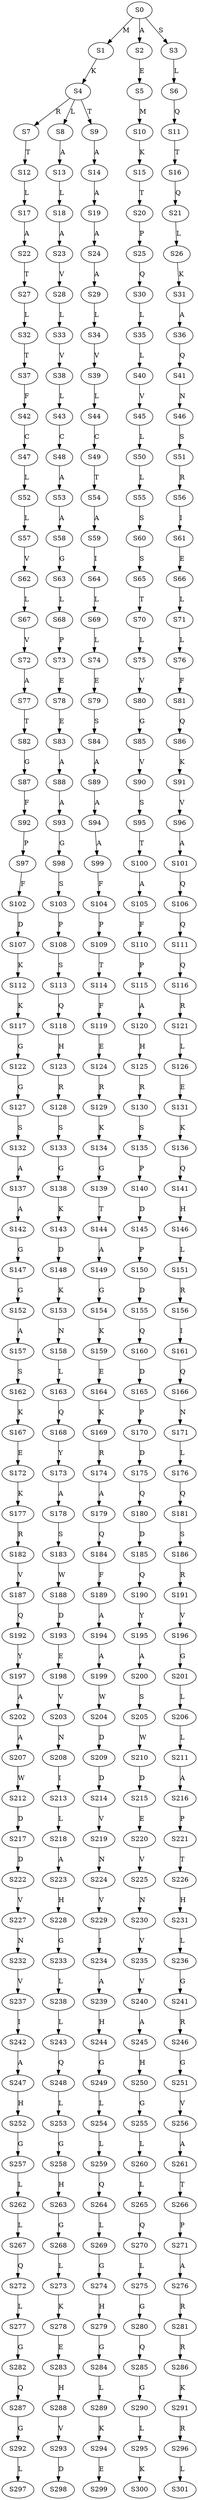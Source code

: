 strict digraph  {
	S0 -> S1 [ label = M ];
	S0 -> S2 [ label = A ];
	S0 -> S3 [ label = S ];
	S1 -> S4 [ label = K ];
	S2 -> S5 [ label = E ];
	S3 -> S6 [ label = L ];
	S4 -> S7 [ label = R ];
	S4 -> S8 [ label = L ];
	S4 -> S9 [ label = T ];
	S5 -> S10 [ label = M ];
	S6 -> S11 [ label = Q ];
	S7 -> S12 [ label = T ];
	S8 -> S13 [ label = A ];
	S9 -> S14 [ label = A ];
	S10 -> S15 [ label = K ];
	S11 -> S16 [ label = T ];
	S12 -> S17 [ label = L ];
	S13 -> S18 [ label = L ];
	S14 -> S19 [ label = A ];
	S15 -> S20 [ label = T ];
	S16 -> S21 [ label = Q ];
	S17 -> S22 [ label = A ];
	S18 -> S23 [ label = A ];
	S19 -> S24 [ label = A ];
	S20 -> S25 [ label = P ];
	S21 -> S26 [ label = L ];
	S22 -> S27 [ label = T ];
	S23 -> S28 [ label = V ];
	S24 -> S29 [ label = A ];
	S25 -> S30 [ label = Q ];
	S26 -> S31 [ label = K ];
	S27 -> S32 [ label = L ];
	S28 -> S33 [ label = L ];
	S29 -> S34 [ label = L ];
	S30 -> S35 [ label = L ];
	S31 -> S36 [ label = A ];
	S32 -> S37 [ label = T ];
	S33 -> S38 [ label = V ];
	S34 -> S39 [ label = V ];
	S35 -> S40 [ label = L ];
	S36 -> S41 [ label = Q ];
	S37 -> S42 [ label = F ];
	S38 -> S43 [ label = L ];
	S39 -> S44 [ label = L ];
	S40 -> S45 [ label = V ];
	S41 -> S46 [ label = N ];
	S42 -> S47 [ label = C ];
	S43 -> S48 [ label = C ];
	S44 -> S49 [ label = C ];
	S45 -> S50 [ label = L ];
	S46 -> S51 [ label = S ];
	S47 -> S52 [ label = L ];
	S48 -> S53 [ label = A ];
	S49 -> S54 [ label = T ];
	S50 -> S55 [ label = L ];
	S51 -> S56 [ label = R ];
	S52 -> S57 [ label = L ];
	S53 -> S58 [ label = A ];
	S54 -> S59 [ label = A ];
	S55 -> S60 [ label = S ];
	S56 -> S61 [ label = I ];
	S57 -> S62 [ label = V ];
	S58 -> S63 [ label = G ];
	S59 -> S64 [ label = I ];
	S60 -> S65 [ label = S ];
	S61 -> S66 [ label = E ];
	S62 -> S67 [ label = L ];
	S63 -> S68 [ label = L ];
	S64 -> S69 [ label = L ];
	S65 -> S70 [ label = T ];
	S66 -> S71 [ label = L ];
	S67 -> S72 [ label = V ];
	S68 -> S73 [ label = P ];
	S69 -> S74 [ label = L ];
	S70 -> S75 [ label = L ];
	S71 -> S76 [ label = L ];
	S72 -> S77 [ label = A ];
	S73 -> S78 [ label = E ];
	S74 -> S79 [ label = E ];
	S75 -> S80 [ label = V ];
	S76 -> S81 [ label = F ];
	S77 -> S82 [ label = T ];
	S78 -> S83 [ label = E ];
	S79 -> S84 [ label = S ];
	S80 -> S85 [ label = G ];
	S81 -> S86 [ label = Q ];
	S82 -> S87 [ label = G ];
	S83 -> S88 [ label = A ];
	S84 -> S89 [ label = A ];
	S85 -> S90 [ label = V ];
	S86 -> S91 [ label = K ];
	S87 -> S92 [ label = F ];
	S88 -> S93 [ label = A ];
	S89 -> S94 [ label = A ];
	S90 -> S95 [ label = S ];
	S91 -> S96 [ label = V ];
	S92 -> S97 [ label = P ];
	S93 -> S98 [ label = G ];
	S94 -> S99 [ label = A ];
	S95 -> S100 [ label = T ];
	S96 -> S101 [ label = A ];
	S97 -> S102 [ label = F ];
	S98 -> S103 [ label = S ];
	S99 -> S104 [ label = F ];
	S100 -> S105 [ label = A ];
	S101 -> S106 [ label = Q ];
	S102 -> S107 [ label = D ];
	S103 -> S108 [ label = P ];
	S104 -> S109 [ label = P ];
	S105 -> S110 [ label = F ];
	S106 -> S111 [ label = Q ];
	S107 -> S112 [ label = K ];
	S108 -> S113 [ label = S ];
	S109 -> S114 [ label = T ];
	S110 -> S115 [ label = P ];
	S111 -> S116 [ label = Q ];
	S112 -> S117 [ label = K ];
	S113 -> S118 [ label = Q ];
	S114 -> S119 [ label = F ];
	S115 -> S120 [ label = A ];
	S116 -> S121 [ label = R ];
	S117 -> S122 [ label = G ];
	S118 -> S123 [ label = H ];
	S119 -> S124 [ label = E ];
	S120 -> S125 [ label = H ];
	S121 -> S126 [ label = L ];
	S122 -> S127 [ label = G ];
	S123 -> S128 [ label = R ];
	S124 -> S129 [ label = R ];
	S125 -> S130 [ label = R ];
	S126 -> S131 [ label = E ];
	S127 -> S132 [ label = S ];
	S128 -> S133 [ label = S ];
	S129 -> S134 [ label = K ];
	S130 -> S135 [ label = S ];
	S131 -> S136 [ label = K ];
	S132 -> S137 [ label = A ];
	S133 -> S138 [ label = G ];
	S134 -> S139 [ label = G ];
	S135 -> S140 [ label = P ];
	S136 -> S141 [ label = Q ];
	S137 -> S142 [ label = A ];
	S138 -> S143 [ label = K ];
	S139 -> S144 [ label = T ];
	S140 -> S145 [ label = D ];
	S141 -> S146 [ label = H ];
	S142 -> S147 [ label = G ];
	S143 -> S148 [ label = D ];
	S144 -> S149 [ label = A ];
	S145 -> S150 [ label = P ];
	S146 -> S151 [ label = L ];
	S147 -> S152 [ label = G ];
	S148 -> S153 [ label = K ];
	S149 -> S154 [ label = G ];
	S150 -> S155 [ label = D ];
	S151 -> S156 [ label = R ];
	S152 -> S157 [ label = A ];
	S153 -> S158 [ label = N ];
	S154 -> S159 [ label = K ];
	S155 -> S160 [ label = Q ];
	S156 -> S161 [ label = I ];
	S157 -> S162 [ label = S ];
	S158 -> S163 [ label = L ];
	S159 -> S164 [ label = E ];
	S160 -> S165 [ label = D ];
	S161 -> S166 [ label = Q ];
	S162 -> S167 [ label = K ];
	S163 -> S168 [ label = Q ];
	S164 -> S169 [ label = K ];
	S165 -> S170 [ label = P ];
	S166 -> S171 [ label = N ];
	S167 -> S172 [ label = E ];
	S168 -> S173 [ label = Y ];
	S169 -> S174 [ label = R ];
	S170 -> S175 [ label = D ];
	S171 -> S176 [ label = L ];
	S172 -> S177 [ label = K ];
	S173 -> S178 [ label = A ];
	S174 -> S179 [ label = A ];
	S175 -> S180 [ label = Q ];
	S176 -> S181 [ label = Q ];
	S177 -> S182 [ label = R ];
	S178 -> S183 [ label = S ];
	S179 -> S184 [ label = Q ];
	S180 -> S185 [ label = D ];
	S181 -> S186 [ label = S ];
	S182 -> S187 [ label = V ];
	S183 -> S188 [ label = W ];
	S184 -> S189 [ label = F ];
	S185 -> S190 [ label = Q ];
	S186 -> S191 [ label = R ];
	S187 -> S192 [ label = Q ];
	S188 -> S193 [ label = D ];
	S189 -> S194 [ label = A ];
	S190 -> S195 [ label = Y ];
	S191 -> S196 [ label = V ];
	S192 -> S197 [ label = Y ];
	S193 -> S198 [ label = E ];
	S194 -> S199 [ label = A ];
	S195 -> S200 [ label = A ];
	S196 -> S201 [ label = G ];
	S197 -> S202 [ label = A ];
	S198 -> S203 [ label = V ];
	S199 -> S204 [ label = W ];
	S200 -> S205 [ label = S ];
	S201 -> S206 [ label = L ];
	S202 -> S207 [ label = A ];
	S203 -> S208 [ label = N ];
	S204 -> S209 [ label = D ];
	S205 -> S210 [ label = W ];
	S206 -> S211 [ label = L ];
	S207 -> S212 [ label = W ];
	S208 -> S213 [ label = I ];
	S209 -> S214 [ label = D ];
	S210 -> S215 [ label = D ];
	S211 -> S216 [ label = A ];
	S212 -> S217 [ label = D ];
	S213 -> S218 [ label = L ];
	S214 -> S219 [ label = V ];
	S215 -> S220 [ label = E ];
	S216 -> S221 [ label = P ];
	S217 -> S222 [ label = D ];
	S218 -> S223 [ label = A ];
	S219 -> S224 [ label = N ];
	S220 -> S225 [ label = V ];
	S221 -> S226 [ label = T ];
	S222 -> S227 [ label = V ];
	S223 -> S228 [ label = H ];
	S224 -> S229 [ label = V ];
	S225 -> S230 [ label = N ];
	S226 -> S231 [ label = H ];
	S227 -> S232 [ label = N ];
	S228 -> S233 [ label = G ];
	S229 -> S234 [ label = I ];
	S230 -> S235 [ label = V ];
	S231 -> S236 [ label = L ];
	S232 -> S237 [ label = V ];
	S233 -> S238 [ label = L ];
	S234 -> S239 [ label = A ];
	S235 -> S240 [ label = V ];
	S236 -> S241 [ label = G ];
	S237 -> S242 [ label = I ];
	S238 -> S243 [ label = L ];
	S239 -> S244 [ label = H ];
	S240 -> S245 [ label = A ];
	S241 -> S246 [ label = R ];
	S242 -> S247 [ label = A ];
	S243 -> S248 [ label = Q ];
	S244 -> S249 [ label = G ];
	S245 -> S250 [ label = H ];
	S246 -> S251 [ label = G ];
	S247 -> S252 [ label = H ];
	S248 -> S253 [ label = L ];
	S249 -> S254 [ label = L ];
	S250 -> S255 [ label = G ];
	S251 -> S256 [ label = V ];
	S252 -> S257 [ label = G ];
	S253 -> S258 [ label = G ];
	S254 -> S259 [ label = L ];
	S255 -> S260 [ label = L ];
	S256 -> S261 [ label = A ];
	S257 -> S262 [ label = L ];
	S258 -> S263 [ label = H ];
	S259 -> S264 [ label = Q ];
	S260 -> S265 [ label = L ];
	S261 -> S266 [ label = T ];
	S262 -> S267 [ label = L ];
	S263 -> S268 [ label = G ];
	S264 -> S269 [ label = L ];
	S265 -> S270 [ label = Q ];
	S266 -> S271 [ label = P ];
	S267 -> S272 [ label = Q ];
	S268 -> S273 [ label = L ];
	S269 -> S274 [ label = G ];
	S270 -> S275 [ label = L ];
	S271 -> S276 [ label = A ];
	S272 -> S277 [ label = L ];
	S273 -> S278 [ label = K ];
	S274 -> S279 [ label = H ];
	S275 -> S280 [ label = G ];
	S276 -> S281 [ label = R ];
	S277 -> S282 [ label = G ];
	S278 -> S283 [ label = E ];
	S279 -> S284 [ label = G ];
	S280 -> S285 [ label = Q ];
	S281 -> S286 [ label = R ];
	S282 -> S287 [ label = Q ];
	S283 -> S288 [ label = H ];
	S284 -> S289 [ label = L ];
	S285 -> S290 [ label = G ];
	S286 -> S291 [ label = K ];
	S287 -> S292 [ label = G ];
	S288 -> S293 [ label = V ];
	S289 -> S294 [ label = K ];
	S290 -> S295 [ label = L ];
	S291 -> S296 [ label = R ];
	S292 -> S297 [ label = L ];
	S293 -> S298 [ label = D ];
	S294 -> S299 [ label = E ];
	S295 -> S300 [ label = K ];
	S296 -> S301 [ label = L ];
}
